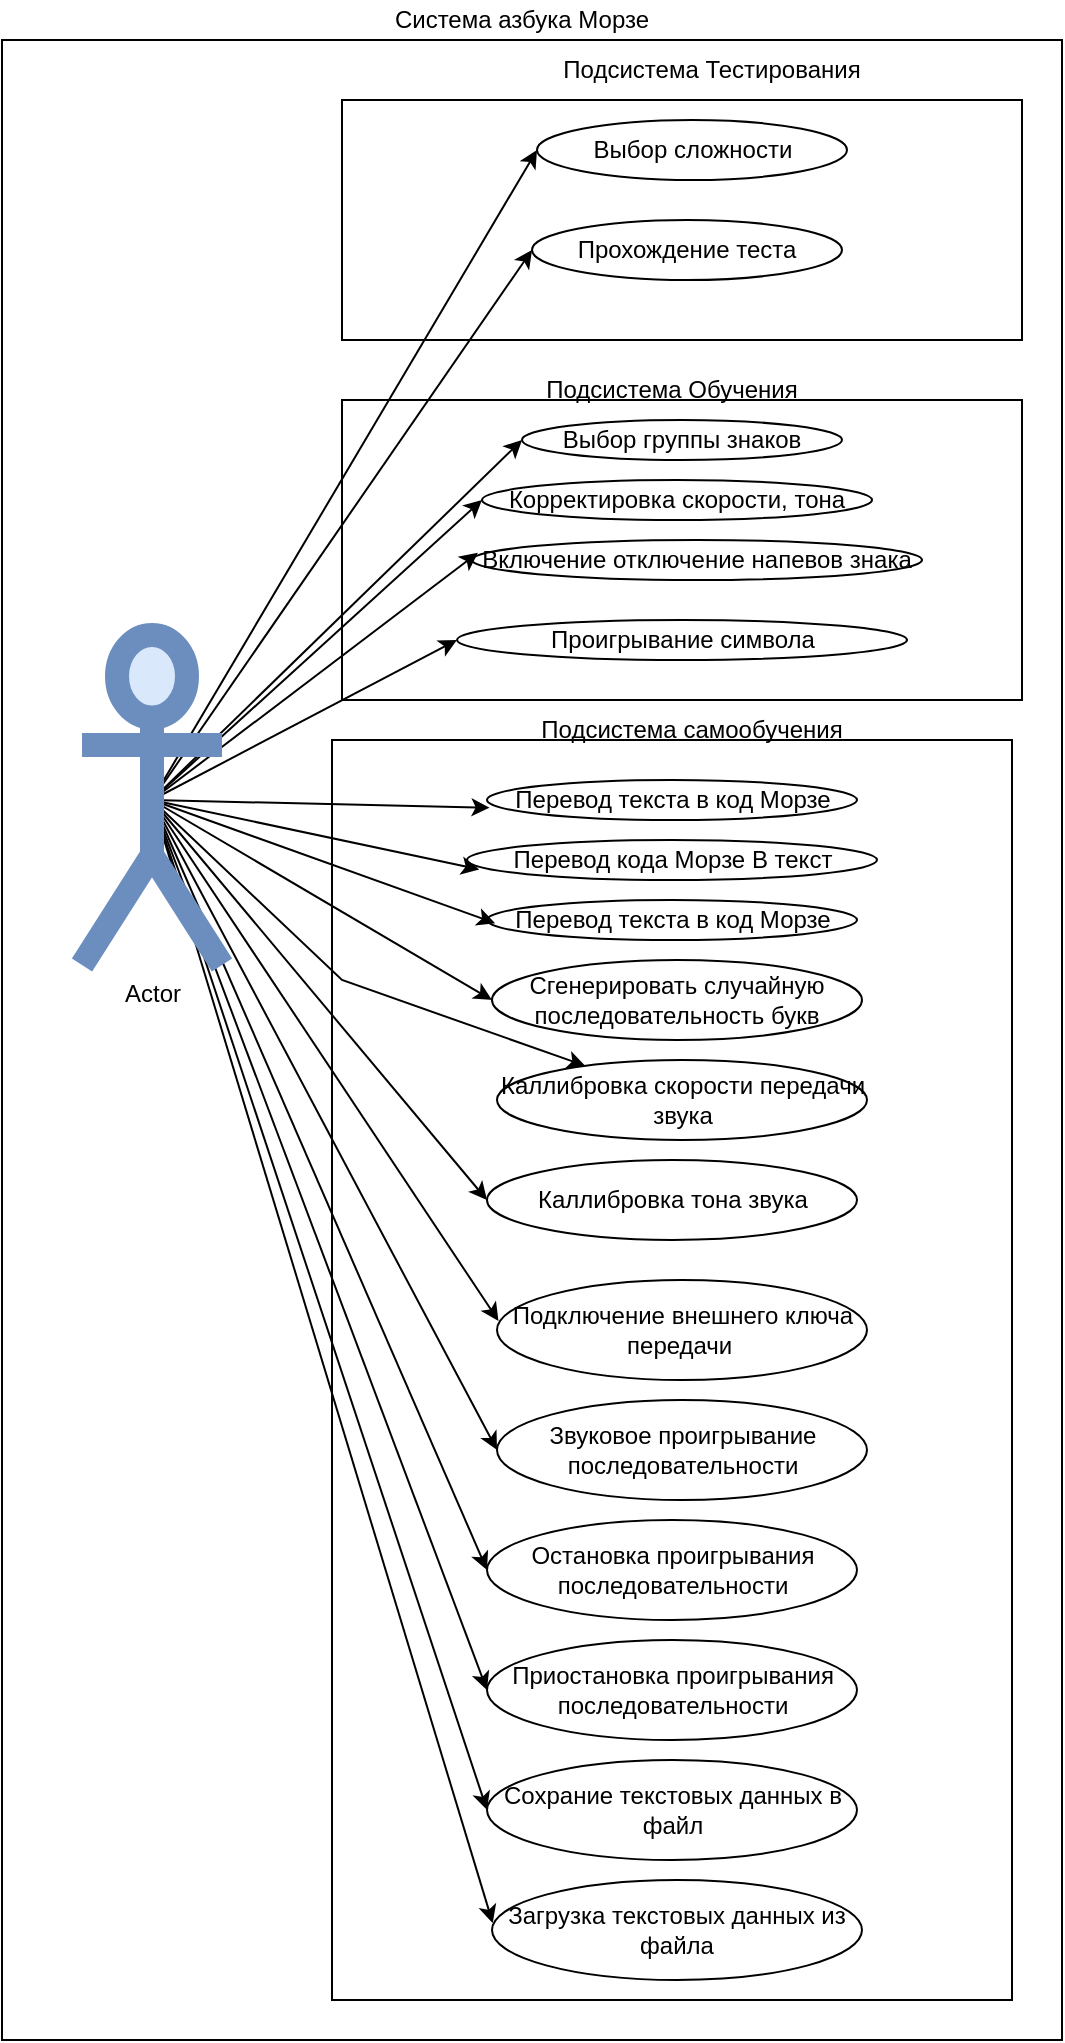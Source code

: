 <mxfile version="13.0.1" type="device"><diagram id="s_EspegMVbbKogQNzpty" name="Page-1"><mxGraphModel dx="2480" dy="1197" grid="1" gridSize="10" guides="1" tooltips="1" connect="1" arrows="1" fold="1" page="1" pageScale="1" pageWidth="850" pageHeight="1100" math="0" shadow="0"><root><mxCell id="0"/><mxCell id="1" parent="0"/><mxCell id="ulwpVLRU_6bziT6fObt4-1" value="" style="rounded=0;whiteSpace=wrap;html=1;fillColor=none;" vertex="1" parent="1"><mxGeometry x="410" y="200" width="530" height="1000" as="geometry"/></mxCell><mxCell id="ulwpVLRU_6bziT6fObt4-2" value="" style="rounded=0;whiteSpace=wrap;html=1;fillColor=none;" vertex="1" parent="1"><mxGeometry x="580" y="230" width="340" height="120" as="geometry"/></mxCell><mxCell id="ulwpVLRU_6bziT6fObt4-4" value="Система азбука Морзе" style="text;html=1;strokeColor=none;fillColor=none;align=center;verticalAlign=middle;whiteSpace=wrap;rounded=0;" vertex="1" parent="1"><mxGeometry x="570" y="180" width="200" height="20" as="geometry"/></mxCell><mxCell id="ulwpVLRU_6bziT6fObt4-6" value="" style="rounded=0;whiteSpace=wrap;html=1;fillColor=none;" vertex="1" parent="1"><mxGeometry x="580" y="380" width="340" height="150" as="geometry"/></mxCell><mxCell id="ulwpVLRU_6bziT6fObt4-7" value="" style="rounded=0;whiteSpace=wrap;html=1;fillColor=none;" vertex="1" parent="1"><mxGeometry x="575" y="550" width="340" height="630" as="geometry"/></mxCell><mxCell id="ulwpVLRU_6bziT6fObt4-8" value="Подсистема Тестирования" style="text;html=1;strokeColor=none;fillColor=none;align=center;verticalAlign=middle;whiteSpace=wrap;rounded=0;" vertex="1" parent="1"><mxGeometry x="680" y="210" width="170" height="10" as="geometry"/></mxCell><mxCell id="ulwpVLRU_6bziT6fObt4-9" value="Подсистема Обучения" style="text;html=1;strokeColor=none;fillColor=none;align=center;verticalAlign=middle;whiteSpace=wrap;rounded=0;" vertex="1" parent="1"><mxGeometry x="660" y="370" width="170" height="10" as="geometry"/></mxCell><mxCell id="ulwpVLRU_6bziT6fObt4-10" value="Подсистема самообучения" style="text;html=1;strokeColor=none;fillColor=none;align=center;verticalAlign=middle;whiteSpace=wrap;rounded=0;" vertex="1" parent="1"><mxGeometry x="670" y="540" width="170" height="10" as="geometry"/></mxCell><mxCell id="ulwpVLRU_6bziT6fObt4-46" style="rounded=0;orthogonalLoop=1;jettySize=auto;html=1;exitX=0.5;exitY=0.5;exitDx=0;exitDy=0;exitPerimeter=0;entryX=0;entryY=0.5;entryDx=0;entryDy=0;" edge="1" parent="1" source="ulwpVLRU_6bziT6fObt4-11" target="ulwpVLRU_6bziT6fObt4-34"><mxGeometry relative="1" as="geometry"/></mxCell><mxCell id="ulwpVLRU_6bziT6fObt4-47" style="edgeStyle=none;rounded=0;orthogonalLoop=1;jettySize=auto;html=1;exitX=0.5;exitY=0.5;exitDx=0;exitDy=0;exitPerimeter=0;entryX=0;entryY=0.5;entryDx=0;entryDy=0;" edge="1" parent="1" source="ulwpVLRU_6bziT6fObt4-11" target="ulwpVLRU_6bziT6fObt4-35"><mxGeometry relative="1" as="geometry"/></mxCell><mxCell id="ulwpVLRU_6bziT6fObt4-48" style="edgeStyle=none;rounded=0;orthogonalLoop=1;jettySize=auto;html=1;exitX=0.5;exitY=0.5;exitDx=0;exitDy=0;exitPerimeter=0;entryX=0;entryY=0.5;entryDx=0;entryDy=0;" edge="1" parent="1" source="ulwpVLRU_6bziT6fObt4-11" target="ulwpVLRU_6bziT6fObt4-36"><mxGeometry relative="1" as="geometry"/></mxCell><mxCell id="ulwpVLRU_6bziT6fObt4-49" style="edgeStyle=none;rounded=0;orthogonalLoop=1;jettySize=auto;html=1;exitX=0.5;exitY=0.5;exitDx=0;exitDy=0;exitPerimeter=0;entryX=0.013;entryY=0.321;entryDx=0;entryDy=0;entryPerimeter=0;" edge="1" parent="1" source="ulwpVLRU_6bziT6fObt4-11" target="ulwpVLRU_6bziT6fObt4-37"><mxGeometry relative="1" as="geometry"/></mxCell><mxCell id="ulwpVLRU_6bziT6fObt4-50" style="edgeStyle=none;rounded=0;orthogonalLoop=1;jettySize=auto;html=1;exitX=0.5;exitY=0.5;exitDx=0;exitDy=0;exitPerimeter=0;entryX=0;entryY=0.5;entryDx=0;entryDy=0;" edge="1" parent="1" source="ulwpVLRU_6bziT6fObt4-11" target="ulwpVLRU_6bziT6fObt4-38"><mxGeometry relative="1" as="geometry"/></mxCell><mxCell id="ulwpVLRU_6bziT6fObt4-51" style="edgeStyle=none;rounded=0;orthogonalLoop=1;jettySize=auto;html=1;exitX=0.5;exitY=0.5;exitDx=0;exitDy=0;exitPerimeter=0;entryX=0.007;entryY=0.693;entryDx=0;entryDy=0;entryPerimeter=0;" edge="1" parent="1" source="ulwpVLRU_6bziT6fObt4-11" target="ulwpVLRU_6bziT6fObt4-14"><mxGeometry relative="1" as="geometry"/></mxCell><mxCell id="ulwpVLRU_6bziT6fObt4-52" style="edgeStyle=none;rounded=0;orthogonalLoop=1;jettySize=auto;html=1;exitX=0.5;exitY=0.5;exitDx=0;exitDy=0;exitPerimeter=0;entryX=0.03;entryY=0.736;entryDx=0;entryDy=0;entryPerimeter=0;" edge="1" parent="1" source="ulwpVLRU_6bziT6fObt4-11" target="ulwpVLRU_6bziT6fObt4-15"><mxGeometry relative="1" as="geometry"/></mxCell><mxCell id="ulwpVLRU_6bziT6fObt4-53" style="edgeStyle=none;rounded=0;orthogonalLoop=1;jettySize=auto;html=1;exitX=0.5;exitY=0.5;exitDx=0;exitDy=0;exitPerimeter=0;entryX=0.022;entryY=0.579;entryDx=0;entryDy=0;entryPerimeter=0;" edge="1" parent="1" source="ulwpVLRU_6bziT6fObt4-11" target="ulwpVLRU_6bziT6fObt4-16"><mxGeometry relative="1" as="geometry"/></mxCell><mxCell id="ulwpVLRU_6bziT6fObt4-54" style="edgeStyle=none;rounded=0;orthogonalLoop=1;jettySize=auto;html=1;exitX=0.5;exitY=0.5;exitDx=0;exitDy=0;exitPerimeter=0;entryX=0;entryY=0.5;entryDx=0;entryDy=0;" edge="1" parent="1" source="ulwpVLRU_6bziT6fObt4-11" target="ulwpVLRU_6bziT6fObt4-17"><mxGeometry relative="1" as="geometry"/></mxCell><mxCell id="ulwpVLRU_6bziT6fObt4-55" style="edgeStyle=none;rounded=0;orthogonalLoop=1;jettySize=auto;html=1;exitX=0.5;exitY=0.5;exitDx=0;exitDy=0;exitPerimeter=0;" edge="1" parent="1" source="ulwpVLRU_6bziT6fObt4-11" target="ulwpVLRU_6bziT6fObt4-18"><mxGeometry relative="1" as="geometry"><Array as="points"><mxPoint x="580" y="670"/></Array></mxGeometry></mxCell><mxCell id="ulwpVLRU_6bziT6fObt4-56" style="edgeStyle=none;rounded=0;orthogonalLoop=1;jettySize=auto;html=1;exitX=0.5;exitY=0.5;exitDx=0;exitDy=0;exitPerimeter=0;entryX=0;entryY=0.5;entryDx=0;entryDy=0;" edge="1" parent="1" source="ulwpVLRU_6bziT6fObt4-11" target="ulwpVLRU_6bziT6fObt4-19"><mxGeometry relative="1" as="geometry"/></mxCell><mxCell id="ulwpVLRU_6bziT6fObt4-57" style="edgeStyle=none;rounded=0;orthogonalLoop=1;jettySize=auto;html=1;exitX=0.5;exitY=0.5;exitDx=0;exitDy=0;exitPerimeter=0;entryX=0.004;entryY=0.409;entryDx=0;entryDy=0;entryPerimeter=0;" edge="1" parent="1" source="ulwpVLRU_6bziT6fObt4-11" target="ulwpVLRU_6bziT6fObt4-20"><mxGeometry relative="1" as="geometry"/></mxCell><mxCell id="ulwpVLRU_6bziT6fObt4-58" style="edgeStyle=none;rounded=0;orthogonalLoop=1;jettySize=auto;html=1;exitX=0.5;exitY=0.5;exitDx=0;exitDy=0;exitPerimeter=0;entryX=0;entryY=0.5;entryDx=0;entryDy=0;" edge="1" parent="1" source="ulwpVLRU_6bziT6fObt4-11" target="ulwpVLRU_6bziT6fObt4-21"><mxGeometry relative="1" as="geometry"/></mxCell><mxCell id="ulwpVLRU_6bziT6fObt4-59" style="edgeStyle=none;rounded=0;orthogonalLoop=1;jettySize=auto;html=1;exitX=0.5;exitY=0.5;exitDx=0;exitDy=0;exitPerimeter=0;entryX=0;entryY=0.5;entryDx=0;entryDy=0;" edge="1" parent="1" source="ulwpVLRU_6bziT6fObt4-11" target="ulwpVLRU_6bziT6fObt4-22"><mxGeometry relative="1" as="geometry"/></mxCell><mxCell id="ulwpVLRU_6bziT6fObt4-60" style="edgeStyle=none;rounded=0;orthogonalLoop=1;jettySize=auto;html=1;exitX=0.5;exitY=0.5;exitDx=0;exitDy=0;exitPerimeter=0;entryX=0;entryY=0.5;entryDx=0;entryDy=0;" edge="1" parent="1" source="ulwpVLRU_6bziT6fObt4-11" target="ulwpVLRU_6bziT6fObt4-25"><mxGeometry relative="1" as="geometry"/></mxCell><mxCell id="ulwpVLRU_6bziT6fObt4-61" style="edgeStyle=none;rounded=0;orthogonalLoop=1;jettySize=auto;html=1;exitX=0.5;exitY=0.5;exitDx=0;exitDy=0;exitPerimeter=0;entryX=0;entryY=0.5;entryDx=0;entryDy=0;" edge="1" parent="1" source="ulwpVLRU_6bziT6fObt4-11" target="ulwpVLRU_6bziT6fObt4-31"><mxGeometry relative="1" as="geometry"/></mxCell><mxCell id="ulwpVLRU_6bziT6fObt4-63" style="edgeStyle=none;rounded=0;orthogonalLoop=1;jettySize=auto;html=1;exitX=0.5;exitY=0.5;exitDx=0;exitDy=0;exitPerimeter=0;entryX=0.002;entryY=0.431;entryDx=0;entryDy=0;entryPerimeter=0;" edge="1" parent="1" source="ulwpVLRU_6bziT6fObt4-11" target="ulwpVLRU_6bziT6fObt4-32"><mxGeometry relative="1" as="geometry"/></mxCell><mxCell id="ulwpVLRU_6bziT6fObt4-14" value="Перевод текста в код Морзе" style="ellipse;whiteSpace=wrap;html=1;fillColor=none;" vertex="1" parent="1"><mxGeometry x="652.5" y="570" width="185" height="20" as="geometry"/></mxCell><mxCell id="ulwpVLRU_6bziT6fObt4-15" value="Перевод кода Морзе В текст" style="ellipse;whiteSpace=wrap;html=1;fillColor=none;" vertex="1" parent="1"><mxGeometry x="642.5" y="600" width="205" height="20" as="geometry"/></mxCell><mxCell id="ulwpVLRU_6bziT6fObt4-16" value="Перевод текста в код Морзе" style="ellipse;whiteSpace=wrap;html=1;fillColor=none;" vertex="1" parent="1"><mxGeometry x="652.5" y="630" width="185" height="20" as="geometry"/></mxCell><mxCell id="ulwpVLRU_6bziT6fObt4-17" value="Сгенерировать случайную последовательность букв" style="ellipse;whiteSpace=wrap;html=1;fillColor=none;" vertex="1" parent="1"><mxGeometry x="655" y="660" width="185" height="40" as="geometry"/></mxCell><mxCell id="ulwpVLRU_6bziT6fObt4-18" value="Каллибровка скорости передачи звука" style="ellipse;whiteSpace=wrap;html=1;fillColor=none;" vertex="1" parent="1"><mxGeometry x="657.5" y="710" width="185" height="40" as="geometry"/></mxCell><mxCell id="ulwpVLRU_6bziT6fObt4-19" value="Каллибровка тона звука" style="ellipse;whiteSpace=wrap;html=1;fillColor=none;" vertex="1" parent="1"><mxGeometry x="652.5" y="760" width="185" height="40" as="geometry"/></mxCell><mxCell id="ulwpVLRU_6bziT6fObt4-20" value="Подключение внешнего ключа передачи&amp;nbsp;" style="ellipse;whiteSpace=wrap;html=1;fillColor=none;" vertex="1" parent="1"><mxGeometry x="657.5" y="820" width="185" height="50" as="geometry"/></mxCell><mxCell id="ulwpVLRU_6bziT6fObt4-21" value="Звуковое проигрывание последовательности" style="ellipse;whiteSpace=wrap;html=1;fillColor=none;" vertex="1" parent="1"><mxGeometry x="657.5" y="880" width="185" height="50" as="geometry"/></mxCell><mxCell id="ulwpVLRU_6bziT6fObt4-22" value="Остановка проигрывания последовательности&lt;span style=&quot;font-family: monospace ; font-size: 0px&quot;&gt;%3CmxGraphModel%3E%3Croot%3E%3CmxCell%20id%3D%220%22%2F%3E%3CmxCell%20id%3D%221%22%20parent%3D%220%22%2F%3E%3CmxCell%20id%3D%222%22%20value%3D%22%D0%97%D0%B2%D1%83%D0%BA%D0%BE%D0%B2%D0%BE%D0%B5%20%D0%BF%D1%80%D0%BE%D0%B8%D0%B3%D1%80%D1%8B%D0%B2%D0%B0%D0%BD%D0%B8%D0%B5%20%D0%BF%D0%BE%D1%81%D0%BB%D0%B5%D0%B4%D0%BE%D0%B2%D0%B0%D1%82%D0%B5%D0%BB%D1%8C%D0%BD%D0%BE%D1%81%D1%82%D0%B8%22%20style%3D%22ellipse%3BwhiteSpace%3Dwrap%3Bhtml%3D1%3BfillColor%3Dnone%3B%22%20vertex%3D%221%22%20parent%3D%221%22%3E%3CmxGeometry%20x%3D%22645%22%20y%3D%22880%22%20width%3D%22185%22%20height%3D%2250%22%20as%3D%22geometry%22%2F%3E%3C%2FmxCell%3E%3C%2Froot%3E%3C%2FmxGraphModel%3E&lt;/span&gt;" style="ellipse;whiteSpace=wrap;html=1;fillColor=none;" vertex="1" parent="1"><mxGeometry x="652.5" y="940" width="185" height="50" as="geometry"/></mxCell><mxCell id="ulwpVLRU_6bziT6fObt4-25" value="Приостановка проигрывания последовательности&lt;span style=&quot;font-family: monospace ; font-size: 0px&quot;&gt;%3CmxGraphModel%3E%3Croot%3E%3CmxCell%20id%3D%220%22%2F%3E%3CmxCell%20id%3D%221%22%20parent%3D%220%22%2F%3E%3CmxCell%20id%3D%222%22%20value%3D%22%D0%97%D0%B2%D1%83%D0%BA%D0%BE%D0%B2%D0%BE%D0%B5%20%D0%BF%D1%80%D0%BE%D0%B8%D0%B3%D1%80%D1%8B%D0%B2%D0%B0%D0%BD%D0%B8%D0%B5%20%D0%BF%D0%BE%D1%81%D0%BB%D0%B5%D0%B4%D0%BE%D0%B2%D0%B0%D1%82%D0%B5%D0%BB%D1%8C%D0%BD%D0%BE%D1%81%D1%82%D0%B8%22%20style%3D%22ellipse%3BwhiteSpace%3Dwrap%3Bhtml%3D1%3BfillColor%3Dnone%3B%22%20vertex%3D%221%22%20parent%3D%221%22%3E%3CmxGeometry%20x%3D%22645%22%20y%3D%22880%22%20width%3D%22185%22%20height%3D%2250%22%20as%3D%22geometry%22%2F%3E%3C%2FmxCell%3E%3C%2Froot%3E%3C%2FmxGraphModel%3E&lt;/span&gt;" style="ellipse;whiteSpace=wrap;html=1;fillColor=none;" vertex="1" parent="1"><mxGeometry x="652.5" y="1000" width="185" height="50" as="geometry"/></mxCell><mxCell id="ulwpVLRU_6bziT6fObt4-26" style="edgeStyle=orthogonalEdgeStyle;rounded=0;orthogonalLoop=1;jettySize=auto;html=1;exitX=0.5;exitY=1;exitDx=0;exitDy=0;" edge="1" parent="1" source="ulwpVLRU_6bziT6fObt4-7" target="ulwpVLRU_6bziT6fObt4-7"><mxGeometry relative="1" as="geometry"/></mxCell><mxCell id="ulwpVLRU_6bziT6fObt4-31" value="Сохрание текстовых данных в файл" style="ellipse;whiteSpace=wrap;html=1;fillColor=none;" vertex="1" parent="1"><mxGeometry x="652.5" y="1060" width="185" height="50" as="geometry"/></mxCell><mxCell id="ulwpVLRU_6bziT6fObt4-32" value="Загрузка текстовых данных из файла" style="ellipse;whiteSpace=wrap;html=1;fillColor=none;" vertex="1" parent="1"><mxGeometry x="655" y="1120" width="185" height="50" as="geometry"/></mxCell><mxCell id="ulwpVLRU_6bziT6fObt4-33" value="Выбор сложности" style="ellipse;whiteSpace=wrap;html=1;fillColor=none;" vertex="1" parent="1"><mxGeometry x="677.5" y="240" width="155" height="30" as="geometry"/></mxCell><mxCell id="ulwpVLRU_6bziT6fObt4-34" value="Прохождение теста" style="ellipse;whiteSpace=wrap;html=1;fillColor=none;" vertex="1" parent="1"><mxGeometry x="675" y="290" width="155" height="30" as="geometry"/></mxCell><mxCell id="ulwpVLRU_6bziT6fObt4-35" value="Выбор группы знаков" style="ellipse;whiteSpace=wrap;html=1;fillColor=none;" vertex="1" parent="1"><mxGeometry x="670" y="390" width="160" height="20" as="geometry"/></mxCell><mxCell id="ulwpVLRU_6bziT6fObt4-36" value="Корректировка скорости, тона" style="ellipse;whiteSpace=wrap;html=1;fillColor=none;" vertex="1" parent="1"><mxGeometry x="650" y="420" width="195" height="20" as="geometry"/></mxCell><mxCell id="ulwpVLRU_6bziT6fObt4-37" value="Включение отключение напевов знака" style="ellipse;whiteSpace=wrap;html=1;fillColor=none;" vertex="1" parent="1"><mxGeometry x="645" y="450" width="225" height="20" as="geometry"/></mxCell><mxCell id="ulwpVLRU_6bziT6fObt4-38" value="Проигрывание символа" style="ellipse;whiteSpace=wrap;html=1;fillColor=none;" vertex="1" parent="1"><mxGeometry x="637.5" y="490" width="225" height="20" as="geometry"/></mxCell><mxCell id="ulwpVLRU_6bziT6fObt4-45" value="" style="endArrow=classic;html=1;entryX=0;entryY=0.5;entryDx=0;entryDy=0;exitX=0.5;exitY=0.5;exitDx=0;exitDy=0;exitPerimeter=0;" edge="1" parent="1" source="ulwpVLRU_6bziT6fObt4-11" target="ulwpVLRU_6bziT6fObt4-33"><mxGeometry width="50" height="50" relative="1" as="geometry"><mxPoint x="740" y="500" as="sourcePoint"/><mxPoint x="790" y="450" as="targetPoint"/></mxGeometry></mxCell><mxCell id="ulwpVLRU_6bziT6fObt4-11" value="Actor" style="shape=umlActor;verticalLabelPosition=bottom;labelBackgroundColor=#ffffff;verticalAlign=top;html=1;outlineConnect=0;fillColor=#dae8fc;strokeColor=#6c8ebf;strokeWidth=12;" vertex="1" parent="1"><mxGeometry x="450" y="497.5" width="70" height="165" as="geometry"/></mxCell></root></mxGraphModel></diagram></mxfile>
